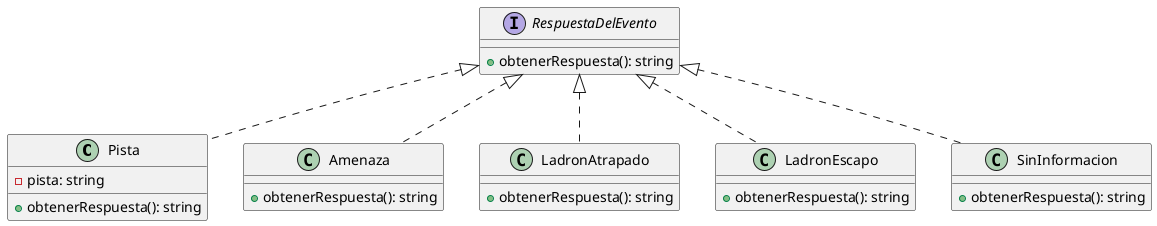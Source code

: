 @startuml
class Pista
{
    - pista: string
    + obtenerRespuesta(): string
}

interface RespuestaDelEvento
{
   + obtenerRespuesta(): string
}
class Amenaza
{
    +obtenerRespuesta(): string
}
class LadronAtrapado
{
    +obtenerRespuesta(): string
}
class LadronEscapo
{
    +obtenerRespuesta(): string
}
class SinInformacion
{
    +obtenerRespuesta(): string
}
RespuestaDelEvento <|.. Pista
RespuestaDelEvento <|.. Amenaza
RespuestaDelEvento <|.. LadronAtrapado
RespuestaDelEvento <|.. LadronEscapo
RespuestaDelEvento <|.. SinInformacion

@enduml